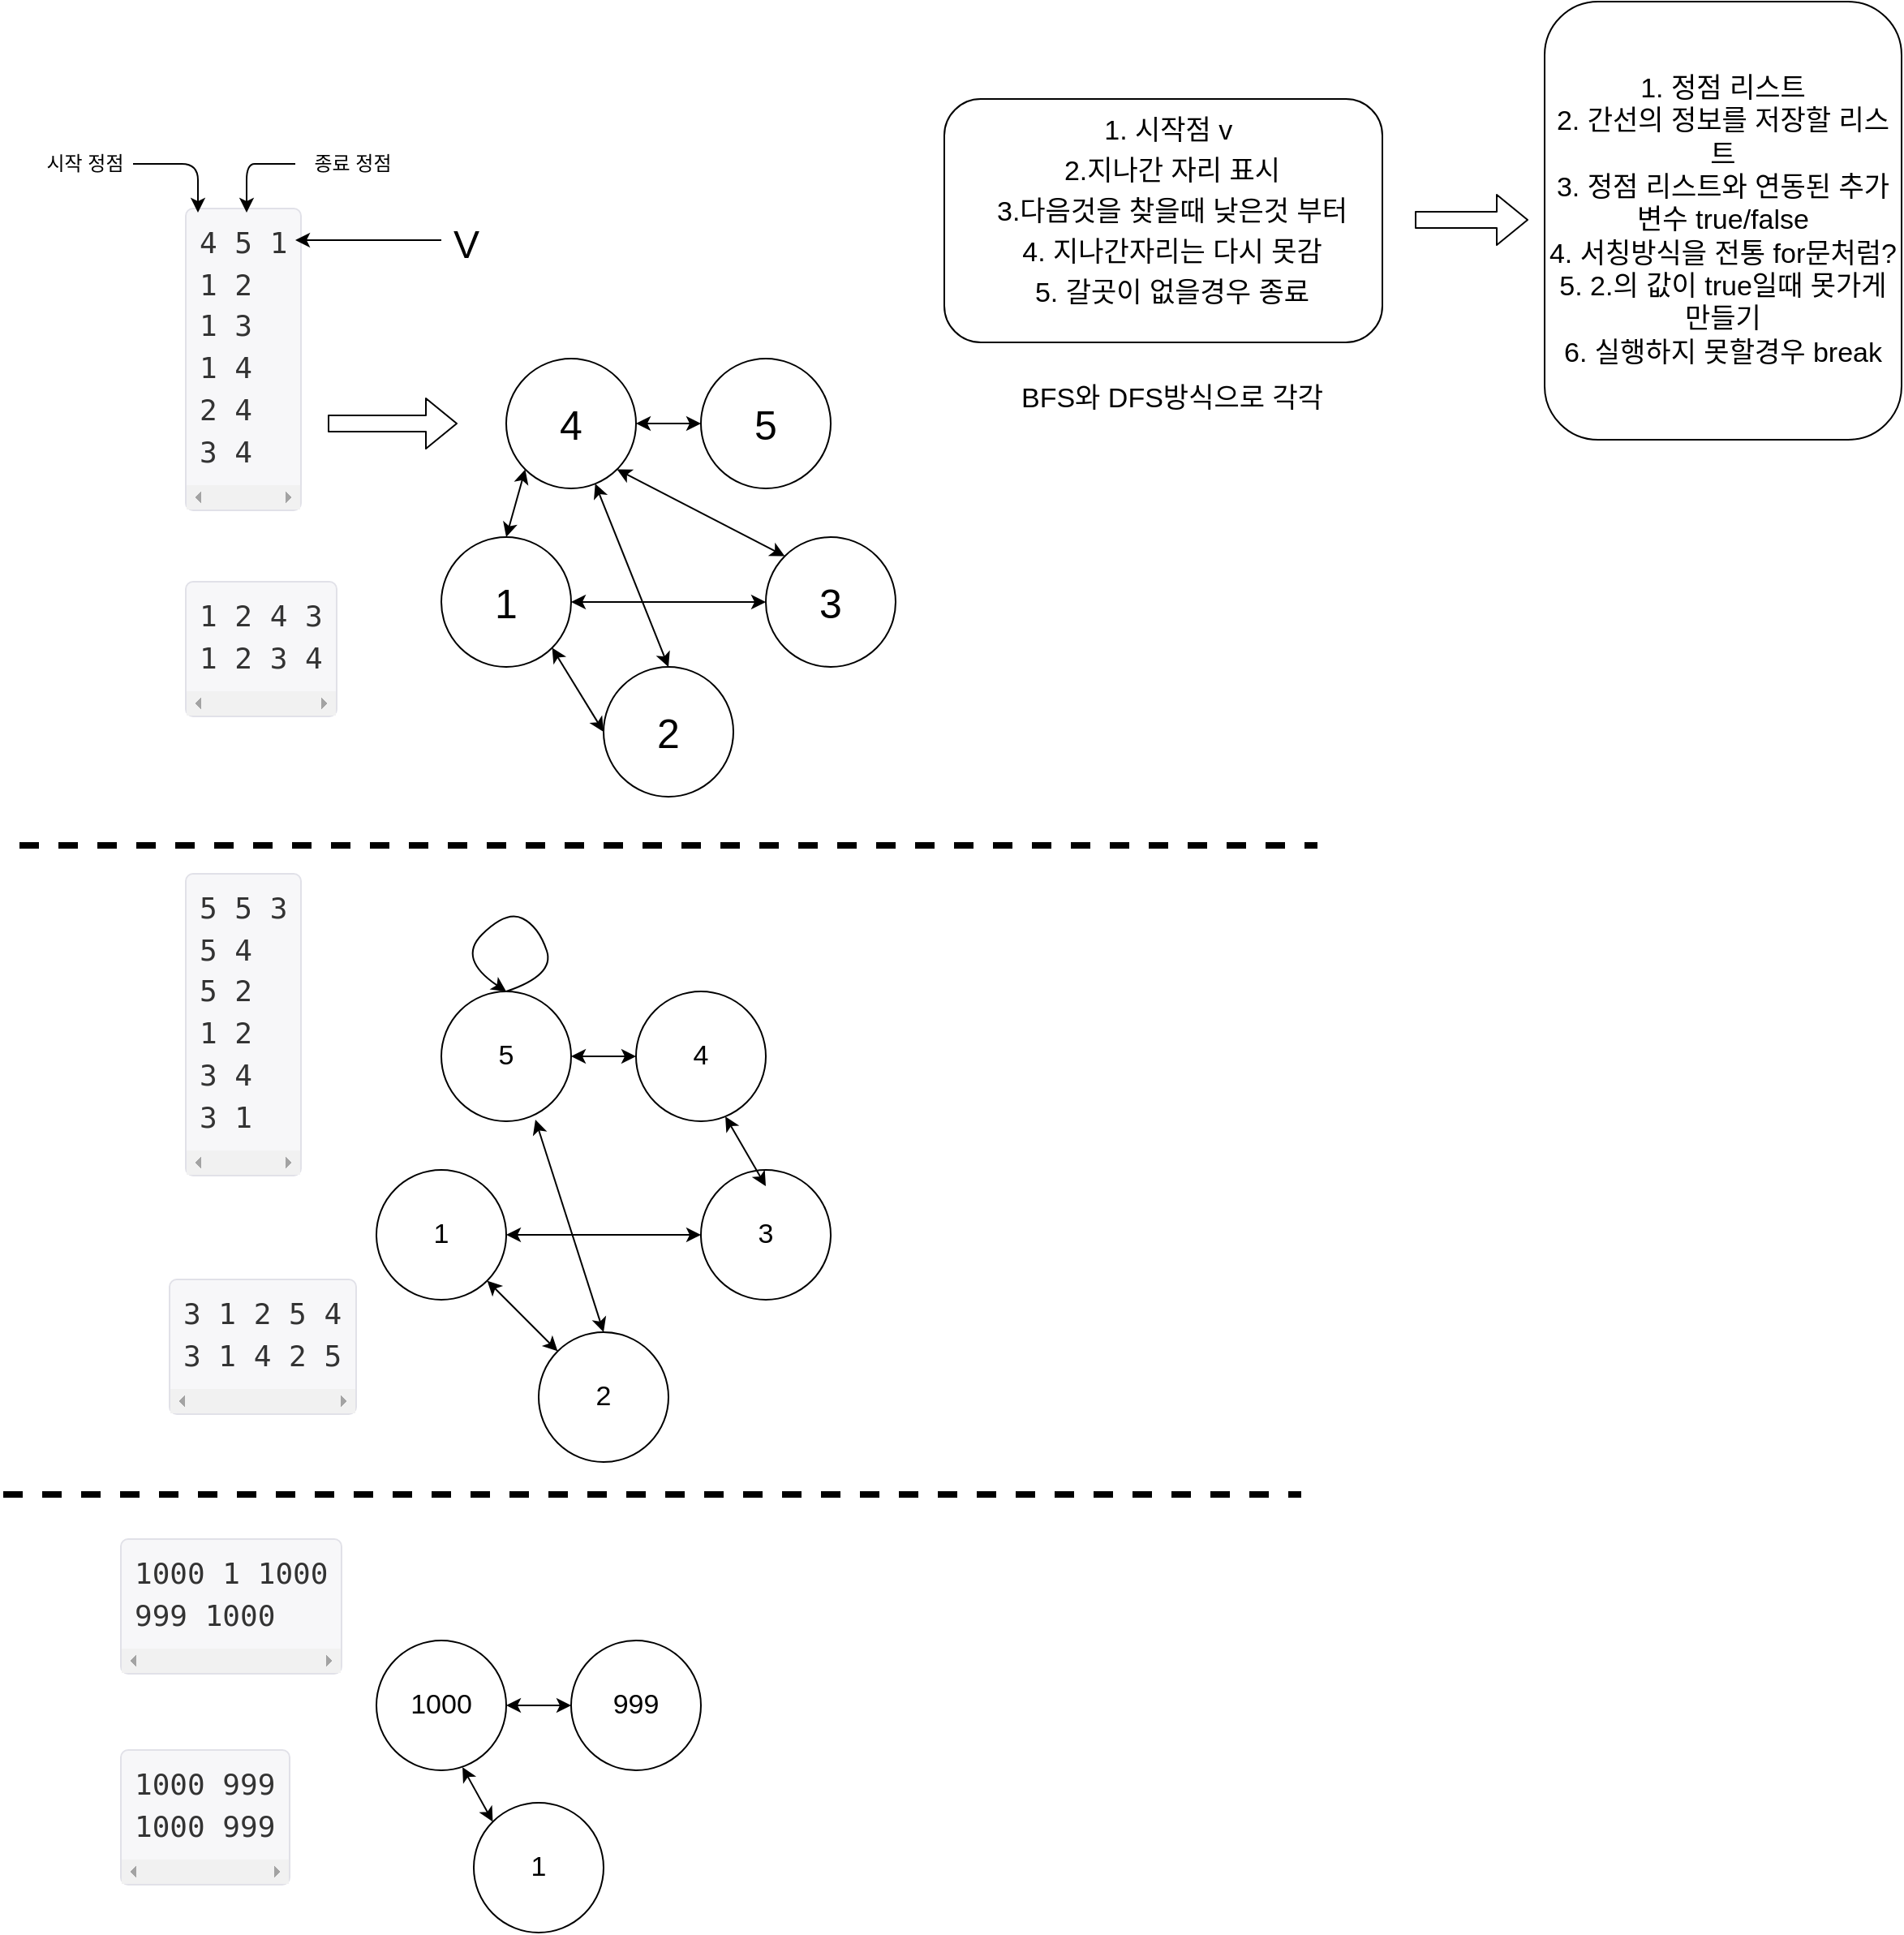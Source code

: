<mxfile version="14.9.3" type="github">
  <diagram id="C5RBs43oDa-KdzZeNtuy" name="Page-1">
    <mxGraphModel dx="981" dy="548" grid="1" gridSize="10" guides="1" tooltips="1" connect="1" arrows="1" fold="1" page="1" pageScale="1" pageWidth="827" pageHeight="1169" math="0" shadow="0">
      <root>
        <mxCell id="WIyWlLk6GJQsqaUBKTNV-0" />
        <mxCell id="WIyWlLk6GJQsqaUBKTNV-1" parent="WIyWlLk6GJQsqaUBKTNV-0" />
        <mxCell id="NT-q2lJVwO3E3Lz_5r6I-69" value="" style="rounded=1;whiteSpace=wrap;html=1;labelBackgroundColor=#ffffff;fontSize=17;align=center;" vertex="1" parent="WIyWlLk6GJQsqaUBKTNV-1">
          <mxGeometry x="590" y="210" width="270" height="150" as="geometry" />
        </mxCell>
        <mxCell id="NT-q2lJVwO3E3Lz_5r6I-6" style="edgeStyle=orthogonalEdgeStyle;rounded=0;orthogonalLoop=1;jettySize=auto;html=1;exitX=0.5;exitY=1;exitDx=0;exitDy=0;" edge="1" parent="WIyWlLk6GJQsqaUBKTNV-1">
          <mxGeometry relative="1" as="geometry">
            <mxPoint x="590" y="320" as="sourcePoint" />
            <mxPoint x="590" y="320" as="targetPoint" />
          </mxGeometry>
        </mxCell>
        <mxCell id="NT-q2lJVwO3E3Lz_5r6I-9" value="&lt;pre class=&quot;sampledata&quot; id=&quot;sample-input-1&quot; style=&quot;box-sizing: border-box; border-radius: 5px; overflow: scroll auto; font-family: menlo, monaco, &amp;quot;source code pro&amp;quot;, consolas, monospace; font-size: 18px; display: block; padding: 8px; margin: 0px 0px 10px; line-height: 1.429; color: rgb(51, 51, 51); word-break: normal; overflow-wrap: normal; background-color: rgb(247, 247, 249); border: 1px solid rgb(225, 225, 232); font-style: normal; font-weight: 400; letter-spacing: normal; text-indent: 0px; text-transform: none; word-spacing: 0px;&quot;&gt;4 5 1&#xa;1 2&#xa;1 3&#xa;1 4&#xa;2 4&#xa;3 4&lt;/pre&gt;" style="text;whiteSpace=wrap;html=1;" vertex="1" parent="WIyWlLk6GJQsqaUBKTNV-1">
          <mxGeometry x="120" y="270" width="90" height="210" as="geometry" />
        </mxCell>
        <mxCell id="NT-q2lJVwO3E3Lz_5r6I-11" value="&lt;font style=&quot;font-size: 24px&quot;&gt;V&lt;/font&gt;" style="text;html=1;resizable=0;autosize=1;align=center;verticalAlign=middle;points=[];fillColor=none;strokeColor=none;rounded=0;" vertex="1" parent="WIyWlLk6GJQsqaUBKTNV-1">
          <mxGeometry x="280" y="290" width="30" height="20" as="geometry" />
        </mxCell>
        <mxCell id="NT-q2lJVwO3E3Lz_5r6I-12" value="" style="endArrow=classic;html=1;" edge="1" parent="WIyWlLk6GJQsqaUBKTNV-1">
          <mxGeometry width="50" height="50" relative="1" as="geometry">
            <mxPoint x="90" y="250" as="sourcePoint" />
            <mxPoint x="130" y="280" as="targetPoint" />
            <Array as="points">
              <mxPoint x="130" y="250" />
            </Array>
          </mxGeometry>
        </mxCell>
        <mxCell id="NT-q2lJVwO3E3Lz_5r6I-13" value="" style="endArrow=classic;html=1;" edge="1" parent="WIyWlLk6GJQsqaUBKTNV-1">
          <mxGeometry width="50" height="50" relative="1" as="geometry">
            <mxPoint x="190" y="250" as="sourcePoint" />
            <mxPoint x="160" y="280" as="targetPoint" />
            <Array as="points">
              <mxPoint x="180" y="250" />
              <mxPoint x="160" y="250" />
            </Array>
          </mxGeometry>
        </mxCell>
        <mxCell id="NT-q2lJVwO3E3Lz_5r6I-15" value="종료 정점" style="text;html=1;resizable=0;autosize=1;align=center;verticalAlign=middle;points=[];fillColor=none;strokeColor=none;rounded=0;" vertex="1" parent="WIyWlLk6GJQsqaUBKTNV-1">
          <mxGeometry x="190" y="240" width="70" height="20" as="geometry" />
        </mxCell>
        <mxCell id="NT-q2lJVwO3E3Lz_5r6I-16" value="시작 정점" style="text;html=1;resizable=0;autosize=1;align=center;verticalAlign=middle;points=[];fillColor=none;strokeColor=none;rounded=0;" vertex="1" parent="WIyWlLk6GJQsqaUBKTNV-1">
          <mxGeometry x="25" y="240" width="70" height="20" as="geometry" />
        </mxCell>
        <mxCell id="NT-q2lJVwO3E3Lz_5r6I-17" value="" style="endArrow=classic;html=1;" edge="1" parent="WIyWlLk6GJQsqaUBKTNV-1">
          <mxGeometry width="50" height="50" relative="1" as="geometry">
            <mxPoint x="280" y="297" as="sourcePoint" />
            <mxPoint x="190" y="297" as="targetPoint" />
            <Array as="points">
              <mxPoint x="200" y="297" />
            </Array>
          </mxGeometry>
        </mxCell>
        <mxCell id="NT-q2lJVwO3E3Lz_5r6I-18" value="" style="shape=flexArrow;endArrow=classic;html=1;" edge="1" parent="WIyWlLk6GJQsqaUBKTNV-1">
          <mxGeometry width="50" height="50" relative="1" as="geometry">
            <mxPoint x="210" y="410" as="sourcePoint" />
            <mxPoint x="290" y="410" as="targetPoint" />
          </mxGeometry>
        </mxCell>
        <mxCell id="NT-q2lJVwO3E3Lz_5r6I-20" value="&lt;font style=&quot;font-size: 25px;&quot;&gt;5&lt;/font&gt;" style="ellipse;whiteSpace=wrap;html=1;aspect=fixed;labelBackgroundColor=#ffffff;fontSize=25;" vertex="1" parent="WIyWlLk6GJQsqaUBKTNV-1">
          <mxGeometry x="440" y="370" width="80" height="80" as="geometry" />
        </mxCell>
        <mxCell id="NT-q2lJVwO3E3Lz_5r6I-21" value="4" style="ellipse;whiteSpace=wrap;html=1;aspect=fixed;fontSize=25;" vertex="1" parent="WIyWlLk6GJQsqaUBKTNV-1">
          <mxGeometry x="320" y="370" width="80" height="80" as="geometry" />
        </mxCell>
        <mxCell id="NT-q2lJVwO3E3Lz_5r6I-22" value="" style="endArrow=classic;startArrow=classic;html=1;fontSize=23;exitX=1;exitY=0.5;exitDx=0;exitDy=0;" edge="1" parent="WIyWlLk6GJQsqaUBKTNV-1" source="NT-q2lJVwO3E3Lz_5r6I-21">
          <mxGeometry width="50" height="50" relative="1" as="geometry">
            <mxPoint x="400" y="420" as="sourcePoint" />
            <mxPoint x="440" y="410" as="targetPoint" />
          </mxGeometry>
        </mxCell>
        <mxCell id="NT-q2lJVwO3E3Lz_5r6I-23" value="1" style="ellipse;whiteSpace=wrap;html=1;aspect=fixed;labelBackgroundColor=#ffffff;fontSize=25;" vertex="1" parent="WIyWlLk6GJQsqaUBKTNV-1">
          <mxGeometry x="280" y="480" width="80" height="80" as="geometry" />
        </mxCell>
        <mxCell id="NT-q2lJVwO3E3Lz_5r6I-24" value="3" style="ellipse;whiteSpace=wrap;html=1;aspect=fixed;labelBackgroundColor=#ffffff;fontSize=25;" vertex="1" parent="WIyWlLk6GJQsqaUBKTNV-1">
          <mxGeometry x="480" y="480" width="80" height="80" as="geometry" />
        </mxCell>
        <mxCell id="NT-q2lJVwO3E3Lz_5r6I-25" value="2" style="ellipse;whiteSpace=wrap;html=1;aspect=fixed;labelBackgroundColor=#ffffff;fontSize=25;" vertex="1" parent="WIyWlLk6GJQsqaUBKTNV-1">
          <mxGeometry x="380" y="560" width="80" height="80" as="geometry" />
        </mxCell>
        <mxCell id="NT-q2lJVwO3E3Lz_5r6I-26" value="" style="endArrow=classic;startArrow=classic;html=1;fontSize=25;exitX=0.5;exitY=0;exitDx=0;exitDy=0;entryX=0;entryY=1;entryDx=0;entryDy=0;" edge="1" parent="WIyWlLk6GJQsqaUBKTNV-1" source="NT-q2lJVwO3E3Lz_5r6I-23" target="NT-q2lJVwO3E3Lz_5r6I-21">
          <mxGeometry width="50" height="50" relative="1" as="geometry">
            <mxPoint x="300" y="480" as="sourcePoint" />
            <mxPoint x="340" y="450" as="targetPoint" />
            <Array as="points" />
          </mxGeometry>
        </mxCell>
        <mxCell id="NT-q2lJVwO3E3Lz_5r6I-27" value="" style="endArrow=classic;startArrow=classic;html=1;fontSize=25;entryX=0;entryY=0.5;entryDx=0;entryDy=0;exitX=1;exitY=0.5;exitDx=0;exitDy=0;" edge="1" parent="WIyWlLk6GJQsqaUBKTNV-1" source="NT-q2lJVwO3E3Lz_5r6I-23" target="NT-q2lJVwO3E3Lz_5r6I-24">
          <mxGeometry width="50" height="50" relative="1" as="geometry">
            <mxPoint x="364" y="520" as="sourcePoint" />
            <mxPoint x="470" y="520" as="targetPoint" />
          </mxGeometry>
        </mxCell>
        <mxCell id="NT-q2lJVwO3E3Lz_5r6I-28" value="" style="endArrow=classic;startArrow=classic;html=1;fontSize=25;entryX=0;entryY=0.5;entryDx=0;entryDy=0;exitX=1;exitY=1;exitDx=0;exitDy=0;" edge="1" parent="WIyWlLk6GJQsqaUBKTNV-1" source="NT-q2lJVwO3E3Lz_5r6I-23" target="NT-q2lJVwO3E3Lz_5r6I-25">
          <mxGeometry width="50" height="50" relative="1" as="geometry">
            <mxPoint x="335" y="585" as="sourcePoint" />
            <mxPoint x="385" y="535" as="targetPoint" />
          </mxGeometry>
        </mxCell>
        <mxCell id="NT-q2lJVwO3E3Lz_5r6I-29" value="" style="endArrow=classic;startArrow=classic;html=1;fontSize=25;exitX=0.5;exitY=0;exitDx=0;exitDy=0;" edge="1" parent="WIyWlLk6GJQsqaUBKTNV-1" source="NT-q2lJVwO3E3Lz_5r6I-25" target="NT-q2lJVwO3E3Lz_5r6I-21">
          <mxGeometry width="50" height="50" relative="1" as="geometry">
            <mxPoint x="380" y="510" as="sourcePoint" />
            <mxPoint x="430" y="460" as="targetPoint" />
          </mxGeometry>
        </mxCell>
        <mxCell id="NT-q2lJVwO3E3Lz_5r6I-30" value="" style="endArrow=classic;startArrow=classic;html=1;fontSize=25;entryX=1;entryY=1;entryDx=0;entryDy=0;exitX=0;exitY=0;exitDx=0;exitDy=0;" edge="1" parent="WIyWlLk6GJQsqaUBKTNV-1" source="NT-q2lJVwO3E3Lz_5r6I-24" target="NT-q2lJVwO3E3Lz_5r6I-21">
          <mxGeometry width="50" height="50" relative="1" as="geometry">
            <mxPoint x="400" y="500" as="sourcePoint" />
            <mxPoint x="450" y="450" as="targetPoint" />
          </mxGeometry>
        </mxCell>
        <mxCell id="NT-q2lJVwO3E3Lz_5r6I-33" value="&lt;pre class=&quot;sampledata&quot; id=&quot;sample-input-2&quot; style=&quot;box-sizing: border-box; border-radius: 5px; overflow: scroll auto; font-family: menlo, monaco, &amp;quot;source code pro&amp;quot;, consolas, monospace; font-size: 18px; display: block; padding: 8px; margin: 0px 0px 10px; line-height: 1.429; color: rgb(51, 51, 51); word-break: normal; overflow-wrap: normal; background-color: rgb(247, 247, 249); border: 1px solid rgb(225, 225, 232); font-style: normal; font-weight: 400; letter-spacing: normal; text-indent: 0px; text-transform: none; word-spacing: 0px;&quot;&gt;5 5 3&#xa;5 4&#xa;5 2&#xa;1 2&#xa;3 4&#xa;3 1&lt;/pre&gt;" style="text;whiteSpace=wrap;html=1;fontSize=17;" vertex="1" parent="WIyWlLk6GJQsqaUBKTNV-1">
          <mxGeometry x="120" y="680" width="90" height="210" as="geometry" />
        </mxCell>
        <mxCell id="NT-q2lJVwO3E3Lz_5r6I-34" value="" style="endArrow=none;dashed=1;html=1;fontSize=17;fontStyle=0;strokeWidth=4;" edge="1" parent="WIyWlLk6GJQsqaUBKTNV-1">
          <mxGeometry width="50" height="50" relative="1" as="geometry">
            <mxPoint x="20" y="670" as="sourcePoint" />
            <mxPoint x="820" y="670" as="targetPoint" />
          </mxGeometry>
        </mxCell>
        <mxCell id="NT-q2lJVwO3E3Lz_5r6I-35" value="5" style="ellipse;whiteSpace=wrap;html=1;aspect=fixed;labelBackgroundColor=#ffffff;fontSize=17;align=center;" vertex="1" parent="WIyWlLk6GJQsqaUBKTNV-1">
          <mxGeometry x="280" y="760" width="80" height="80" as="geometry" />
        </mxCell>
        <mxCell id="NT-q2lJVwO3E3Lz_5r6I-39" value="" style="curved=1;endArrow=classic;html=1;fontSize=17;strokeWidth=1;entryX=0.5;entryY=0;entryDx=0;entryDy=0;" edge="1" parent="WIyWlLk6GJQsqaUBKTNV-1" target="NT-q2lJVwO3E3Lz_5r6I-35">
          <mxGeometry width="50" height="50" relative="1" as="geometry">
            <mxPoint x="320" y="760" as="sourcePoint" />
            <mxPoint x="370" y="710" as="targetPoint" />
            <Array as="points">
              <mxPoint x="350" y="750" />
              <mxPoint x="340" y="720" />
              <mxPoint x="320" y="710" />
              <mxPoint x="290" y="740" />
            </Array>
          </mxGeometry>
        </mxCell>
        <mxCell id="NT-q2lJVwO3E3Lz_5r6I-40" value="4" style="ellipse;whiteSpace=wrap;html=1;aspect=fixed;labelBackgroundColor=#ffffff;fontSize=17;align=center;" vertex="1" parent="WIyWlLk6GJQsqaUBKTNV-1">
          <mxGeometry x="400" y="760" width="80" height="80" as="geometry" />
        </mxCell>
        <mxCell id="NT-q2lJVwO3E3Lz_5r6I-41" value="1" style="ellipse;whiteSpace=wrap;html=1;aspect=fixed;labelBackgroundColor=#ffffff;fontSize=17;align=center;" vertex="1" parent="WIyWlLk6GJQsqaUBKTNV-1">
          <mxGeometry x="240" y="870" width="80" height="80" as="geometry" />
        </mxCell>
        <mxCell id="NT-q2lJVwO3E3Lz_5r6I-42" value="3" style="ellipse;whiteSpace=wrap;html=1;aspect=fixed;labelBackgroundColor=#ffffff;fontSize=17;align=center;" vertex="1" parent="WIyWlLk6GJQsqaUBKTNV-1">
          <mxGeometry x="440" y="870" width="80" height="80" as="geometry" />
        </mxCell>
        <mxCell id="NT-q2lJVwO3E3Lz_5r6I-43" value="2" style="ellipse;whiteSpace=wrap;html=1;aspect=fixed;labelBackgroundColor=#ffffff;fontSize=17;align=center;" vertex="1" parent="WIyWlLk6GJQsqaUBKTNV-1">
          <mxGeometry x="340" y="970" width="80" height="80" as="geometry" />
        </mxCell>
        <mxCell id="NT-q2lJVwO3E3Lz_5r6I-44" value="" style="endArrow=classic;startArrow=classic;html=1;fontSize=17;strokeWidth=1;entryX=0;entryY=0.5;entryDx=0;entryDy=0;" edge="1" parent="WIyWlLk6GJQsqaUBKTNV-1" target="NT-q2lJVwO3E3Lz_5r6I-40">
          <mxGeometry width="50" height="50" relative="1" as="geometry">
            <mxPoint x="360" y="800" as="sourcePoint" />
            <mxPoint x="410" y="750" as="targetPoint" />
          </mxGeometry>
        </mxCell>
        <mxCell id="NT-q2lJVwO3E3Lz_5r6I-45" value="" style="endArrow=classic;startArrow=classic;html=1;fontSize=17;strokeWidth=1;exitX=0.5;exitY=0;exitDx=0;exitDy=0;entryX=0.725;entryY=0.988;entryDx=0;entryDy=0;entryPerimeter=0;" edge="1" parent="WIyWlLk6GJQsqaUBKTNV-1" source="NT-q2lJVwO3E3Lz_5r6I-43" target="NT-q2lJVwO3E3Lz_5r6I-35">
          <mxGeometry width="50" height="50" relative="1" as="geometry">
            <mxPoint x="300" y="880" as="sourcePoint" />
            <mxPoint x="350" y="830" as="targetPoint" />
          </mxGeometry>
        </mxCell>
        <mxCell id="NT-q2lJVwO3E3Lz_5r6I-46" value="" style="endArrow=classic;startArrow=classic;html=1;fontSize=17;strokeWidth=1;entryX=1;entryY=1;entryDx=0;entryDy=0;exitX=0;exitY=0;exitDx=0;exitDy=0;" edge="1" parent="WIyWlLk6GJQsqaUBKTNV-1" source="NT-q2lJVwO3E3Lz_5r6I-43" target="NT-q2lJVwO3E3Lz_5r6I-41">
          <mxGeometry width="50" height="50" relative="1" as="geometry">
            <mxPoint x="280" y="1020" as="sourcePoint" />
            <mxPoint x="330" y="970" as="targetPoint" />
          </mxGeometry>
        </mxCell>
        <mxCell id="NT-q2lJVwO3E3Lz_5r6I-47" value="" style="endArrow=classic;startArrow=classic;html=1;fontSize=17;strokeWidth=1;entryX=0.688;entryY=0.963;entryDx=0;entryDy=0;entryPerimeter=0;" edge="1" parent="WIyWlLk6GJQsqaUBKTNV-1" target="NT-q2lJVwO3E3Lz_5r6I-40">
          <mxGeometry width="50" height="50" relative="1" as="geometry">
            <mxPoint x="480" y="880" as="sourcePoint" />
            <mxPoint x="530" y="830" as="targetPoint" />
          </mxGeometry>
        </mxCell>
        <mxCell id="NT-q2lJVwO3E3Lz_5r6I-52" value="" style="endArrow=classic;startArrow=classic;html=1;fontSize=17;strokeWidth=1;entryX=0;entryY=0.5;entryDx=0;entryDy=0;exitX=1;exitY=0.5;exitDx=0;exitDy=0;" edge="1" parent="WIyWlLk6GJQsqaUBKTNV-1" source="NT-q2lJVwO3E3Lz_5r6I-41" target="NT-q2lJVwO3E3Lz_5r6I-42">
          <mxGeometry width="50" height="50" relative="1" as="geometry">
            <mxPoint x="320" y="920" as="sourcePoint" />
            <mxPoint x="370" y="870" as="targetPoint" />
          </mxGeometry>
        </mxCell>
        <mxCell id="NT-q2lJVwO3E3Lz_5r6I-54" value="1000" style="ellipse;whiteSpace=wrap;html=1;aspect=fixed;labelBackgroundColor=#ffffff;fontSize=17;align=center;" vertex="1" parent="WIyWlLk6GJQsqaUBKTNV-1">
          <mxGeometry x="240" y="1160" width="80" height="80" as="geometry" />
        </mxCell>
        <mxCell id="NT-q2lJVwO3E3Lz_5r6I-55" value="999" style="ellipse;whiteSpace=wrap;html=1;aspect=fixed;labelBackgroundColor=#ffffff;fontSize=17;align=center;" vertex="1" parent="WIyWlLk6GJQsqaUBKTNV-1">
          <mxGeometry x="360" y="1160" width="80" height="80" as="geometry" />
        </mxCell>
        <mxCell id="NT-q2lJVwO3E3Lz_5r6I-56" value="1" style="ellipse;whiteSpace=wrap;html=1;aspect=fixed;labelBackgroundColor=#ffffff;fontSize=17;align=center;" vertex="1" parent="WIyWlLk6GJQsqaUBKTNV-1">
          <mxGeometry x="300" y="1260" width="80" height="80" as="geometry" />
        </mxCell>
        <mxCell id="NT-q2lJVwO3E3Lz_5r6I-57" value="" style="endArrow=classic;startArrow=classic;html=1;fontSize=17;strokeWidth=1;entryX=0;entryY=0.5;entryDx=0;entryDy=0;" edge="1" parent="WIyWlLk6GJQsqaUBKTNV-1" target="NT-q2lJVwO3E3Lz_5r6I-55">
          <mxGeometry width="50" height="50" relative="1" as="geometry">
            <mxPoint x="320" y="1200" as="sourcePoint" />
            <mxPoint x="370" y="1150" as="targetPoint" />
          </mxGeometry>
        </mxCell>
        <mxCell id="NT-q2lJVwO3E3Lz_5r6I-58" value="" style="endArrow=classic;startArrow=classic;html=1;fontSize=17;strokeWidth=1;entryX=0;entryY=0;entryDx=0;entryDy=0;exitX=0.663;exitY=0.975;exitDx=0;exitDy=0;exitPerimeter=0;" edge="1" parent="WIyWlLk6GJQsqaUBKTNV-1" source="NT-q2lJVwO3E3Lz_5r6I-54" target="NT-q2lJVwO3E3Lz_5r6I-56">
          <mxGeometry width="50" height="50" relative="1" as="geometry">
            <mxPoint x="290" y="1240" as="sourcePoint" />
            <mxPoint x="340" y="1190" as="targetPoint" />
          </mxGeometry>
        </mxCell>
        <mxCell id="NT-q2lJVwO3E3Lz_5r6I-59" value="1. 시작점 v&amp;nbsp;" style="text;html=1;align=center;verticalAlign=middle;resizable=0;points=[];autosize=1;strokeColor=none;fontSize=17;" vertex="1" parent="WIyWlLk6GJQsqaUBKTNV-1">
          <mxGeometry x="680" y="215" width="100" height="30" as="geometry" />
        </mxCell>
        <mxCell id="NT-q2lJVwO3E3Lz_5r6I-60" value="2.지나간 자리 표시" style="text;html=1;align=center;verticalAlign=middle;resizable=0;points=[];autosize=1;strokeColor=none;fontSize=17;" vertex="1" parent="WIyWlLk6GJQsqaUBKTNV-1">
          <mxGeometry x="650" y="240" width="160" height="30" as="geometry" />
        </mxCell>
        <mxCell id="NT-q2lJVwO3E3Lz_5r6I-61" value="3.다음것을 찾을때 낮은것 부터" style="text;html=1;align=center;verticalAlign=middle;resizable=0;points=[];autosize=1;strokeColor=none;fontSize=17;" vertex="1" parent="WIyWlLk6GJQsqaUBKTNV-1">
          <mxGeometry x="605" y="265" width="250" height="30" as="geometry" />
        </mxCell>
        <mxCell id="NT-q2lJVwO3E3Lz_5r6I-62" value="BFS와 DFS방식으로 각각" style="text;html=1;align=center;verticalAlign=middle;resizable=0;points=[];autosize=1;strokeColor=none;fontSize=17;" vertex="1" parent="WIyWlLk6GJQsqaUBKTNV-1">
          <mxGeometry x="625" y="380" width="210" height="30" as="geometry" />
        </mxCell>
        <mxCell id="NT-q2lJVwO3E3Lz_5r6I-63" value="4. 지나간자리는 다시 못감" style="text;html=1;align=center;verticalAlign=middle;resizable=0;points=[];autosize=1;strokeColor=none;fontSize=17;" vertex="1" parent="WIyWlLk6GJQsqaUBKTNV-1">
          <mxGeometry x="625" y="290" width="210" height="30" as="geometry" />
        </mxCell>
        <mxCell id="NT-q2lJVwO3E3Lz_5r6I-65" value="5. 갈곳이 없을경우 종료" style="text;html=1;align=center;verticalAlign=middle;resizable=0;points=[];autosize=1;strokeColor=none;fontSize=17;" vertex="1" parent="WIyWlLk6GJQsqaUBKTNV-1">
          <mxGeometry x="630" y="315" width="200" height="30" as="geometry" />
        </mxCell>
        <mxCell id="NT-q2lJVwO3E3Lz_5r6I-67" value="" style="shape=flexArrow;endArrow=classic;html=1;fontSize=17;strokeWidth=1;" edge="1" parent="WIyWlLk6GJQsqaUBKTNV-1">
          <mxGeometry width="50" height="50" relative="1" as="geometry">
            <mxPoint x="880" y="284.5" as="sourcePoint" />
            <mxPoint x="950" y="284.5" as="targetPoint" />
            <Array as="points" />
          </mxGeometry>
        </mxCell>
        <mxCell id="NT-q2lJVwO3E3Lz_5r6I-70" value="1. 정점 리스트&lt;br&gt;2. 간선의 정보를 저장할 리스트&lt;br&gt;3. 정점 리스트와 연동된 추가 변수 true/false&lt;br&gt;4. 서칭방식을 전통 for문처럼?&lt;br&gt;5. 2.의 값이 true일때 못가게 만들기&lt;br&gt;6. 실행하지 못할경우 break&lt;br&gt;" style="rounded=1;whiteSpace=wrap;html=1;labelBackgroundColor=#ffffff;fontSize=17;align=center;" vertex="1" parent="WIyWlLk6GJQsqaUBKTNV-1">
          <mxGeometry x="960" y="150" width="220" height="270" as="geometry" />
        </mxCell>
        <mxCell id="NT-q2lJVwO3E3Lz_5r6I-71" value="&lt;pre class=&quot;sampledata&quot; id=&quot;sample-input-3&quot; style=&quot;box-sizing: border-box; border-radius: 5px; overflow: scroll auto; font-family: menlo, monaco, &amp;quot;source code pro&amp;quot;, consolas, monospace; font-size: 18px; display: block; padding: 8px; margin: 0px 0px 10px; line-height: 1.429; color: rgb(51, 51, 51); word-break: normal; overflow-wrap: normal; background-color: rgb(247, 247, 249); border: 1px solid rgb(225, 225, 232); font-style: normal; font-weight: 400; letter-spacing: normal; text-indent: 0px; text-transform: none; word-spacing: 0px;&quot;&gt;1000 1 1000&#xa;999 1000&lt;/pre&gt;" style="text;whiteSpace=wrap;html=1;fontSize=17;" vertex="1" parent="WIyWlLk6GJQsqaUBKTNV-1">
          <mxGeometry x="80" y="1090" width="150" height="110" as="geometry" />
        </mxCell>
        <mxCell id="NT-q2lJVwO3E3Lz_5r6I-72" value="" style="endArrow=none;dashed=1;html=1;fontSize=17;fontStyle=0;strokeWidth=4;" edge="1" parent="WIyWlLk6GJQsqaUBKTNV-1">
          <mxGeometry width="50" height="50" relative="1" as="geometry">
            <mxPoint x="10.0" y="1070" as="sourcePoint" />
            <mxPoint x="810" y="1070" as="targetPoint" />
          </mxGeometry>
        </mxCell>
        <mxCell id="NT-q2lJVwO3E3Lz_5r6I-73" value="&lt;pre class=&quot;sampledata&quot; id=&quot;sample-output-1&quot; style=&quot;box-sizing: border-box; border-radius: 5px; overflow: scroll auto; font-family: menlo, monaco, &amp;quot;source code pro&amp;quot;, consolas, monospace; font-size: 18px; display: block; padding: 8px; margin: 0px 0px 10px; line-height: 1.429; color: rgb(51, 51, 51); word-break: normal; overflow-wrap: normal; background-color: rgb(247, 247, 249); border: 1px solid rgb(225, 225, 232); font-style: normal; font-weight: 400; letter-spacing: normal; text-indent: 0px; text-transform: none; word-spacing: 0px;&quot;&gt;1 2 4 3&#xa;1 2 3 4&lt;/pre&gt;" style="text;whiteSpace=wrap;html=1;fontSize=17;" vertex="1" parent="WIyWlLk6GJQsqaUBKTNV-1">
          <mxGeometry x="120" y="500" width="110" height="110" as="geometry" />
        </mxCell>
        <mxCell id="NT-q2lJVwO3E3Lz_5r6I-74" value="&lt;pre class=&quot;sampledata&quot; id=&quot;sample-output-2&quot; style=&quot;box-sizing: border-box; border-radius: 5px; overflow: scroll auto; font-family: menlo, monaco, &amp;quot;source code pro&amp;quot;, consolas, monospace; font-size: 18px; display: block; padding: 8px; margin: 0px 0px 10px; line-height: 1.429; color: rgb(51, 51, 51); word-break: normal; overflow-wrap: normal; background-color: rgb(247, 247, 249); border: 1px solid rgb(225, 225, 232); font-style: normal; font-weight: 400; letter-spacing: normal; text-indent: 0px; text-transform: none; word-spacing: 0px;&quot;&gt;3 1 2 5 4&#xa;3 1 4 2 5&lt;/pre&gt;" style="text;whiteSpace=wrap;html=1;fontSize=17;" vertex="1" parent="WIyWlLk6GJQsqaUBKTNV-1">
          <mxGeometry x="110" y="930" width="130" height="110" as="geometry" />
        </mxCell>
        <mxCell id="NT-q2lJVwO3E3Lz_5r6I-75" value="&lt;pre class=&quot;sampledata&quot; id=&quot;sample-output-3&quot; style=&quot;box-sizing: border-box; border-radius: 5px; overflow: scroll auto; font-family: menlo, monaco, &amp;quot;source code pro&amp;quot;, consolas, monospace; font-size: 18px; display: block; padding: 8px; margin: 0px 0px 10px; line-height: 1.429; color: rgb(51, 51, 51); word-break: normal; overflow-wrap: normal; background-color: rgb(247, 247, 249); border: 1px solid rgb(225, 225, 232); font-style: normal; font-weight: 400; letter-spacing: normal; text-indent: 0px; text-transform: none; word-spacing: 0px;&quot;&gt;1000 999&#xa;1000 999&lt;/pre&gt;" style="text;whiteSpace=wrap;html=1;fontSize=17;" vertex="1" parent="WIyWlLk6GJQsqaUBKTNV-1">
          <mxGeometry x="80" y="1220" width="120" height="110" as="geometry" />
        </mxCell>
      </root>
    </mxGraphModel>
  </diagram>
</mxfile>
